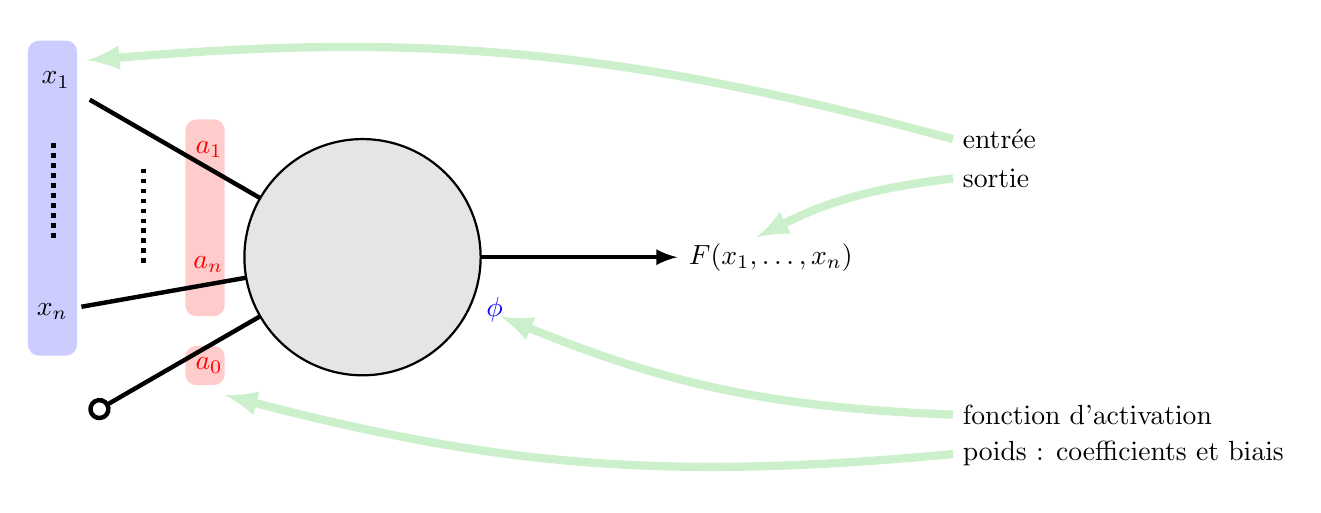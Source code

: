 \begin{tikzpicture}[scale=0.5]

\fill[red!20,rounded corners] (-4.5,-1.5) rectangle ++(1,5);
\fill[red!20,rounded corners] (-4.5,-3.25) rectangle ++(1,1);

\fill[blue!20,rounded corners] (-8.5,-2.5) rectangle ++(1.25,8);

\draw[thick,fill=black!10] (0,0) circle (3);
\draw[ultra thick]  (150:3) -- (150:8)node[pos=0.3,above,red]{$a_1$};
\draw[ultra thick]  (190:3) -- (190:7.25)node[pos=0.23,above,red]{$a_n$};
\draw[-o,ultra thick]  (210:3) -- (210:8) node[pos=0.3,below,red]{$a_0$};
\draw[ultra thick,dotted]  (158:6)--++(0,-2.5);
\draw[->,>=latex,ultra thick] (0:3) --  (8,0) node[right] {$F(x_1,\ldots,x_n)$};
\node[below right, blue] at (-15:3) {$\phi$};


\node at (150:9) {$x_1$};
\node at (190:8) {$x_n$};
\draw[ultra thick,dotted]  (-7.85,0.5)--++(0,2.5);


\node[right] at (15,2) {sortie};
\draw[->,>=latex,green!70!black!20,line width=3pt] (15,2)  to[bend right=10] (10,0.5)  ;

\node[right] at (15,-4) {fonction d'activation};
\draw[->,>=latex,green!70!black!20,line width=3pt] (15,-4)  to[bend left=10] (3.5,-1.5)  ;

\node[right] at (15,-5) {poids : coefficients et biais};
\draw[->,>=latex,green!70!black!20,line width=3pt] (15,-5)  to[bend left=10] (-3.5,-3.5)  ;

\node[right] at (15,3) {entrée};
\draw[->,>=latex,green!70!black!20,line width=3pt] (15,3)  to[bend right=10] (-7,5)  ;
\end{tikzpicture}  